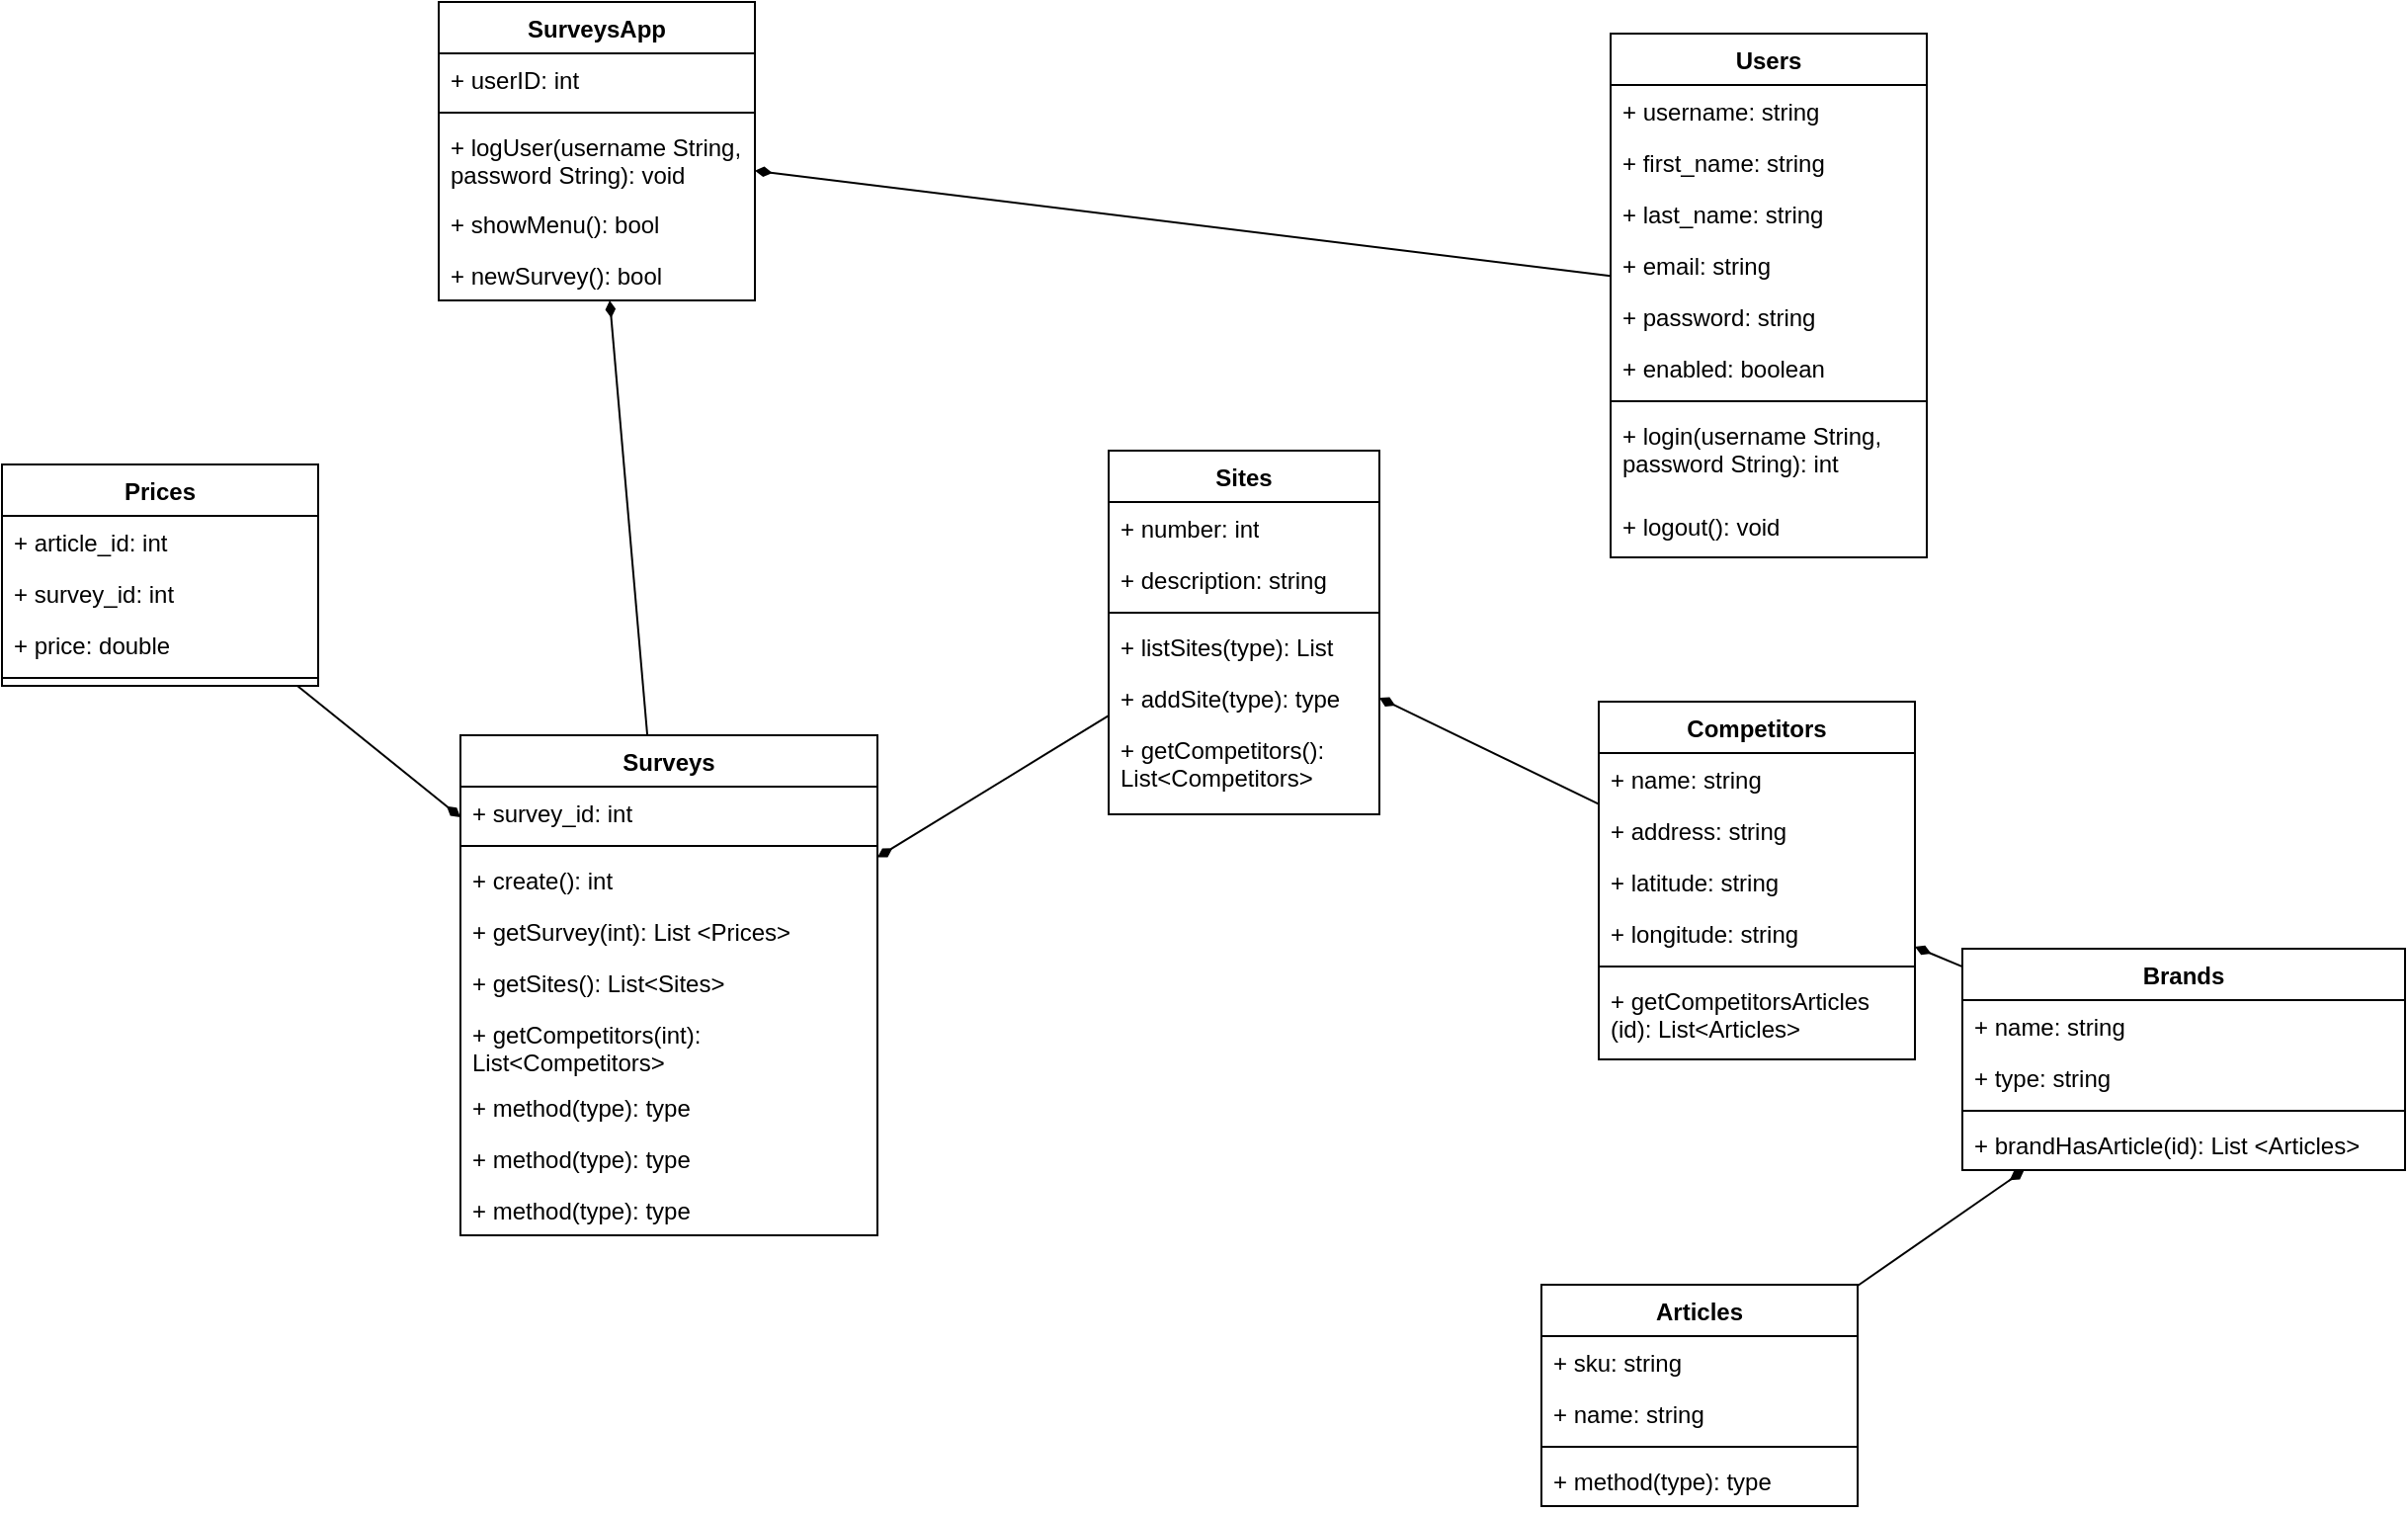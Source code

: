 <mxfile version="24.7.16">
  <diagram name="Página-1" id="CTo-NQfOwgLuIsPbYcQu">
    <mxGraphModel dx="1566" dy="1206" grid="0" gridSize="10" guides="1" tooltips="1" connect="1" arrows="1" fold="1" page="0" pageScale="1" pageWidth="827" pageHeight="1169" math="0" shadow="0">
      <root>
        <mxCell id="0" />
        <mxCell id="1" parent="0" />
        <mxCell id="8L9yfN48BzI6VtHQ_48d-1" value="Surveys" style="swimlane;fontStyle=1;align=center;verticalAlign=top;childLayout=stackLayout;horizontal=1;startSize=26;horizontalStack=0;resizeParent=1;resizeParentMax=0;resizeLast=0;collapsible=1;marginBottom=0;whiteSpace=wrap;html=1;" parent="1" vertex="1">
          <mxGeometry x="-260" y="269" width="211" height="253" as="geometry" />
        </mxCell>
        <mxCell id="8L9yfN48BzI6VtHQ_48d-2" value="+ survey_id: int" style="text;strokeColor=none;fillColor=none;align=left;verticalAlign=top;spacingLeft=4;spacingRight=4;overflow=hidden;rotatable=0;points=[[0,0.5],[1,0.5]];portConstraint=eastwest;whiteSpace=wrap;html=1;" parent="8L9yfN48BzI6VtHQ_48d-1" vertex="1">
          <mxGeometry y="26" width="211" height="26" as="geometry" />
        </mxCell>
        <mxCell id="8L9yfN48BzI6VtHQ_48d-3" value="" style="line;strokeWidth=1;fillColor=none;align=left;verticalAlign=middle;spacingTop=-1;spacingLeft=3;spacingRight=3;rotatable=0;labelPosition=right;points=[];portConstraint=eastwest;strokeColor=inherit;" parent="8L9yfN48BzI6VtHQ_48d-1" vertex="1">
          <mxGeometry y="52" width="211" height="8" as="geometry" />
        </mxCell>
        <mxCell id="8L9yfN48BzI6VtHQ_48d-4" value="+ create(): int" style="text;strokeColor=none;fillColor=none;align=left;verticalAlign=top;spacingLeft=4;spacingRight=4;overflow=hidden;rotatable=0;points=[[0,0.5],[1,0.5]];portConstraint=eastwest;whiteSpace=wrap;html=1;" parent="8L9yfN48BzI6VtHQ_48d-1" vertex="1">
          <mxGeometry y="60" width="211" height="26" as="geometry" />
        </mxCell>
        <mxCell id="wmeQKVlpqXdMZzNfLxXZ-26" value="+ getSurvey(int): List &amp;lt;Prices&amp;gt;" style="text;strokeColor=none;fillColor=none;align=left;verticalAlign=top;spacingLeft=4;spacingRight=4;overflow=hidden;rotatable=0;points=[[0,0.5],[1,0.5]];portConstraint=eastwest;whiteSpace=wrap;html=1;" parent="8L9yfN48BzI6VtHQ_48d-1" vertex="1">
          <mxGeometry y="86" width="211" height="26" as="geometry" />
        </mxCell>
        <mxCell id="wmeQKVlpqXdMZzNfLxXZ-27" value="+ getSites(): List&amp;lt;Sites&amp;gt;" style="text;strokeColor=none;fillColor=none;align=left;verticalAlign=top;spacingLeft=4;spacingRight=4;overflow=hidden;rotatable=0;points=[[0,0.5],[1,0.5]];portConstraint=eastwest;whiteSpace=wrap;html=1;" parent="8L9yfN48BzI6VtHQ_48d-1" vertex="1">
          <mxGeometry y="112" width="211" height="26" as="geometry" />
        </mxCell>
        <mxCell id="wmeQKVlpqXdMZzNfLxXZ-28" value="+ getCompetitors(int): List&amp;lt;Competitors&amp;gt;" style="text;strokeColor=none;fillColor=none;align=left;verticalAlign=top;spacingLeft=4;spacingRight=4;overflow=hidden;rotatable=0;points=[[0,0.5],[1,0.5]];portConstraint=eastwest;whiteSpace=wrap;html=1;" parent="8L9yfN48BzI6VtHQ_48d-1" vertex="1">
          <mxGeometry y="138" width="211" height="37" as="geometry" />
        </mxCell>
        <mxCell id="50KNkE4EOE2CRhl1W9CX-40" value="+ method(type): type" style="text;strokeColor=none;fillColor=none;align=left;verticalAlign=top;spacingLeft=4;spacingRight=4;overflow=hidden;rotatable=0;points=[[0,0.5],[1,0.5]];portConstraint=eastwest;whiteSpace=wrap;html=1;" vertex="1" parent="8L9yfN48BzI6VtHQ_48d-1">
          <mxGeometry y="175" width="211" height="26" as="geometry" />
        </mxCell>
        <mxCell id="50KNkE4EOE2CRhl1W9CX-41" value="+ method(type): type" style="text;strokeColor=none;fillColor=none;align=left;verticalAlign=top;spacingLeft=4;spacingRight=4;overflow=hidden;rotatable=0;points=[[0,0.5],[1,0.5]];portConstraint=eastwest;whiteSpace=wrap;html=1;" vertex="1" parent="8L9yfN48BzI6VtHQ_48d-1">
          <mxGeometry y="201" width="211" height="26" as="geometry" />
        </mxCell>
        <mxCell id="50KNkE4EOE2CRhl1W9CX-42" value="+ method(type): type" style="text;strokeColor=none;fillColor=none;align=left;verticalAlign=top;spacingLeft=4;spacingRight=4;overflow=hidden;rotatable=0;points=[[0,0.5],[1,0.5]];portConstraint=eastwest;whiteSpace=wrap;html=1;" vertex="1" parent="8L9yfN48BzI6VtHQ_48d-1">
          <mxGeometry y="227" width="211" height="26" as="geometry" />
        </mxCell>
        <mxCell id="wmeQKVlpqXdMZzNfLxXZ-2" value="Sites" style="swimlane;fontStyle=1;align=center;verticalAlign=top;childLayout=stackLayout;horizontal=1;startSize=26;horizontalStack=0;resizeParent=1;resizeParentMax=0;resizeLast=0;collapsible=1;marginBottom=0;whiteSpace=wrap;html=1;" parent="1" vertex="1">
          <mxGeometry x="68" y="125" width="137" height="184" as="geometry" />
        </mxCell>
        <mxCell id="wmeQKVlpqXdMZzNfLxXZ-3" value="+ number: int" style="text;strokeColor=none;fillColor=none;align=left;verticalAlign=top;spacingLeft=4;spacingRight=4;overflow=hidden;rotatable=0;points=[[0,0.5],[1,0.5]];portConstraint=eastwest;whiteSpace=wrap;html=1;" parent="wmeQKVlpqXdMZzNfLxXZ-2" vertex="1">
          <mxGeometry y="26" width="137" height="26" as="geometry" />
        </mxCell>
        <mxCell id="50KNkE4EOE2CRhl1W9CX-15" value="+ description: string" style="text;strokeColor=none;fillColor=none;align=left;verticalAlign=top;spacingLeft=4;spacingRight=4;overflow=hidden;rotatable=0;points=[[0,0.5],[1,0.5]];portConstraint=eastwest;whiteSpace=wrap;html=1;" vertex="1" parent="wmeQKVlpqXdMZzNfLxXZ-2">
          <mxGeometry y="52" width="137" height="26" as="geometry" />
        </mxCell>
        <mxCell id="wmeQKVlpqXdMZzNfLxXZ-4" value="" style="line;strokeWidth=1;fillColor=none;align=left;verticalAlign=middle;spacingTop=-1;spacingLeft=3;spacingRight=3;rotatable=0;labelPosition=right;points=[];portConstraint=eastwest;strokeColor=inherit;" parent="wmeQKVlpqXdMZzNfLxXZ-2" vertex="1">
          <mxGeometry y="78" width="137" height="8" as="geometry" />
        </mxCell>
        <mxCell id="wmeQKVlpqXdMZzNfLxXZ-5" value="+ listSites(type): List" style="text;strokeColor=none;fillColor=none;align=left;verticalAlign=top;spacingLeft=4;spacingRight=4;overflow=hidden;rotatable=0;points=[[0,0.5],[1,0.5]];portConstraint=eastwest;whiteSpace=wrap;html=1;" parent="wmeQKVlpqXdMZzNfLxXZ-2" vertex="1">
          <mxGeometry y="86" width="137" height="26" as="geometry" />
        </mxCell>
        <mxCell id="50KNkE4EOE2CRhl1W9CX-31" value="+ addSite(type): type" style="text;strokeColor=none;fillColor=none;align=left;verticalAlign=top;spacingLeft=4;spacingRight=4;overflow=hidden;rotatable=0;points=[[0,0.5],[1,0.5]];portConstraint=eastwest;whiteSpace=wrap;html=1;" vertex="1" parent="wmeQKVlpqXdMZzNfLxXZ-2">
          <mxGeometry y="112" width="137" height="26" as="geometry" />
        </mxCell>
        <mxCell id="50KNkE4EOE2CRhl1W9CX-44" value="+ getCompetitors(): List&amp;lt;Competitors&amp;gt;" style="text;strokeColor=none;fillColor=none;align=left;verticalAlign=top;spacingLeft=4;spacingRight=4;overflow=hidden;rotatable=0;points=[[0,0.5],[1,0.5]];portConstraint=eastwest;whiteSpace=wrap;html=1;" vertex="1" parent="wmeQKVlpqXdMZzNfLxXZ-2">
          <mxGeometry y="138" width="137" height="46" as="geometry" />
        </mxCell>
        <mxCell id="wmeQKVlpqXdMZzNfLxXZ-6" value="Competitors" style="swimlane;fontStyle=1;align=center;verticalAlign=top;childLayout=stackLayout;horizontal=1;startSize=26;horizontalStack=0;resizeParent=1;resizeParentMax=0;resizeLast=0;collapsible=1;marginBottom=0;whiteSpace=wrap;html=1;" parent="1" vertex="1">
          <mxGeometry x="316" y="252" width="160" height="181" as="geometry" />
        </mxCell>
        <mxCell id="wmeQKVlpqXdMZzNfLxXZ-7" value="+ name: string" style="text;strokeColor=none;fillColor=none;align=left;verticalAlign=top;spacingLeft=4;spacingRight=4;overflow=hidden;rotatable=0;points=[[0,0.5],[1,0.5]];portConstraint=eastwest;whiteSpace=wrap;html=1;" parent="wmeQKVlpqXdMZzNfLxXZ-6" vertex="1">
          <mxGeometry y="26" width="160" height="26" as="geometry" />
        </mxCell>
        <mxCell id="50KNkE4EOE2CRhl1W9CX-19" value="+ address: string" style="text;strokeColor=none;fillColor=none;align=left;verticalAlign=top;spacingLeft=4;spacingRight=4;overflow=hidden;rotatable=0;points=[[0,0.5],[1,0.5]];portConstraint=eastwest;whiteSpace=wrap;html=1;" vertex="1" parent="wmeQKVlpqXdMZzNfLxXZ-6">
          <mxGeometry y="52" width="160" height="26" as="geometry" />
        </mxCell>
        <mxCell id="50KNkE4EOE2CRhl1W9CX-20" value="+ latitude: string" style="text;strokeColor=none;fillColor=none;align=left;verticalAlign=top;spacingLeft=4;spacingRight=4;overflow=hidden;rotatable=0;points=[[0,0.5],[1,0.5]];portConstraint=eastwest;whiteSpace=wrap;html=1;" vertex="1" parent="wmeQKVlpqXdMZzNfLxXZ-6">
          <mxGeometry y="78" width="160" height="26" as="geometry" />
        </mxCell>
        <mxCell id="50KNkE4EOE2CRhl1W9CX-21" value="+ longitude: string" style="text;strokeColor=none;fillColor=none;align=left;verticalAlign=top;spacingLeft=4;spacingRight=4;overflow=hidden;rotatable=0;points=[[0,0.5],[1,0.5]];portConstraint=eastwest;whiteSpace=wrap;html=1;" vertex="1" parent="wmeQKVlpqXdMZzNfLxXZ-6">
          <mxGeometry y="104" width="160" height="26" as="geometry" />
        </mxCell>
        <mxCell id="wmeQKVlpqXdMZzNfLxXZ-8" value="" style="line;strokeWidth=1;fillColor=none;align=left;verticalAlign=middle;spacingTop=-1;spacingLeft=3;spacingRight=3;rotatable=0;labelPosition=right;points=[];portConstraint=eastwest;strokeColor=inherit;" parent="wmeQKVlpqXdMZzNfLxXZ-6" vertex="1">
          <mxGeometry y="130" width="160" height="8" as="geometry" />
        </mxCell>
        <mxCell id="wmeQKVlpqXdMZzNfLxXZ-9" value="+ getCompetitorsArticles (id): List&amp;lt;Articles&amp;gt;" style="text;strokeColor=none;fillColor=none;align=left;verticalAlign=top;spacingLeft=4;spacingRight=4;overflow=hidden;rotatable=0;points=[[0,0.5],[1,0.5]];portConstraint=eastwest;whiteSpace=wrap;html=1;" parent="wmeQKVlpqXdMZzNfLxXZ-6" vertex="1">
          <mxGeometry y="138" width="160" height="43" as="geometry" />
        </mxCell>
        <mxCell id="wmeQKVlpqXdMZzNfLxXZ-10" value="Brands&lt;span style=&quot;color: rgba(0, 0, 0, 0); font-family: monospace; font-size: 0px; font-weight: 400; text-align: start; text-wrap: nowrap;&quot;&gt;%3CmxGraphModel%3E%3Croot%3E%3CmxCell%20id%3D%220%22%2F%3E%3CmxCell%20id%3D%221%22%20parent%3D%220%22%2F%3E%3CmxCell%20id%3D%222%22%20value%3D%22Prices%22%20style%3D%22swimlane%3BfontStyle%3D1%3Balign%3Dcenter%3BverticalAlign%3Dtop%3BchildLayout%3DstackLayout%3Bhorizontal%3D1%3BstartSize%3D26%3BhorizontalStack%3D0%3BresizeParent%3D1%3BresizeParentMax%3D0%3BresizeLast%3D0%3Bcollapsible%3D1%3BmarginBottom%3D0%3BwhiteSpace%3Dwrap%3Bhtml%3D1%3B%22%20vertex%3D%221%22%20parent%3D%221%22%3E%3CmxGeometry%20x%3D%22180%22%20y%3D%22208%22%20width%3D%22160%22%20height%3D%2286%22%20as%3D%22geometry%22%2F%3E%3C%2FmxCell%3E%3CmxCell%20id%3D%223%22%20value%3D%22%2B%20field%3A%20type%22%20style%3D%22text%3BstrokeColor%3Dnone%3BfillColor%3Dnone%3Balign%3Dleft%3BverticalAlign%3Dtop%3BspacingLeft%3D4%3BspacingRight%3D4%3Boverflow%3Dhidden%3Brotatable%3D0%3Bpoints%3D%5B%5B0%2C0.5%5D%2C%5B1%2C0.5%5D%5D%3BportConstraint%3Deastwest%3BwhiteSpace%3Dwrap%3Bhtml%3D1%3B%22%20vertex%3D%221%22%20parent%3D%222%22%3E%3CmxGeometry%20y%3D%2226%22%20width%3D%22160%22%20height%3D%2226%22%20as%3D%22geometry%22%2F%3E%3C%2FmxCell%3E%3CmxCell%20id%3D%224%22%20value%3D%22%22%20style%3D%22line%3BstrokeWidth%3D1%3BfillColor%3Dnone%3Balign%3Dleft%3BverticalAlign%3Dmiddle%3BspacingTop%3D-1%3BspacingLeft%3D3%3BspacingRight%3D3%3Brotatable%3D0%3BlabelPosition%3Dright%3Bpoints%3D%5B%5D%3BportConstraint%3Deastwest%3BstrokeColor%3Dinherit%3B%22%20vertex%3D%221%22%20parent%3D%222%22%3E%3CmxGeometry%20y%3D%2252%22%20width%3D%22160%22%20height%3D%228%22%20as%3D%22geometry%22%2F%3E%3C%2FmxCell%3E%3CmxCell%20id%3D%225%22%20value%3D%22%2B%20method(type)%3A%20type%22%20style%3D%22text%3BstrokeColor%3Dnone%3BfillColor%3Dnone%3Balign%3Dleft%3BverticalAlign%3Dtop%3BspacingLeft%3D4%3BspacingRight%3D4%3Boverflow%3Dhidden%3Brotatable%3D0%3Bpoints%3D%5B%5B0%2C0.5%5D%2C%5B1%2C0.5%5D%5D%3BportConstraint%3Deastwest%3BwhiteSpace%3Dwrap%3Bhtml%3D1%3B%22%20vertex%3D%221%22%20parent%3D%222%22%3E%3CmxGeometry%20y%3D%2260%22%20width%3D%22160%22%20height%3D%2226%22%20as%3D%22geometry%22%2F%3E%3C%2FmxCell%3E%3C%2Froot%3E%3C%2FmxGraphModel%3E&lt;/span&gt;" style="swimlane;fontStyle=1;align=center;verticalAlign=top;childLayout=stackLayout;horizontal=1;startSize=26;horizontalStack=0;resizeParent=1;resizeParentMax=0;resizeLast=0;collapsible=1;marginBottom=0;whiteSpace=wrap;html=1;" parent="1" vertex="1">
          <mxGeometry x="500" y="377" width="224" height="112" as="geometry" />
        </mxCell>
        <mxCell id="wmeQKVlpqXdMZzNfLxXZ-11" value="+ name: string" style="text;strokeColor=none;fillColor=none;align=left;verticalAlign=top;spacingLeft=4;spacingRight=4;overflow=hidden;rotatable=0;points=[[0,0.5],[1,0.5]];portConstraint=eastwest;whiteSpace=wrap;html=1;" parent="wmeQKVlpqXdMZzNfLxXZ-10" vertex="1">
          <mxGeometry y="26" width="224" height="26" as="geometry" />
        </mxCell>
        <mxCell id="50KNkE4EOE2CRhl1W9CX-10" value="+ type: string" style="text;strokeColor=none;fillColor=none;align=left;verticalAlign=top;spacingLeft=4;spacingRight=4;overflow=hidden;rotatable=0;points=[[0,0.5],[1,0.5]];portConstraint=eastwest;whiteSpace=wrap;html=1;" vertex="1" parent="wmeQKVlpqXdMZzNfLxXZ-10">
          <mxGeometry y="52" width="224" height="26" as="geometry" />
        </mxCell>
        <mxCell id="wmeQKVlpqXdMZzNfLxXZ-12" value="" style="line;strokeWidth=1;fillColor=none;align=left;verticalAlign=middle;spacingTop=-1;spacingLeft=3;spacingRight=3;rotatable=0;labelPosition=right;points=[];portConstraint=eastwest;strokeColor=inherit;" parent="wmeQKVlpqXdMZzNfLxXZ-10" vertex="1">
          <mxGeometry y="78" width="224" height="8" as="geometry" />
        </mxCell>
        <mxCell id="wmeQKVlpqXdMZzNfLxXZ-13" value="+ brandHasArticle(id): List &amp;lt;Articles&amp;gt;" style="text;strokeColor=none;fillColor=none;align=left;verticalAlign=top;spacingLeft=4;spacingRight=4;overflow=hidden;rotatable=0;points=[[0,0.5],[1,0.5]];portConstraint=eastwest;whiteSpace=wrap;html=1;" parent="wmeQKVlpqXdMZzNfLxXZ-10" vertex="1">
          <mxGeometry y="86" width="224" height="26" as="geometry" />
        </mxCell>
        <mxCell id="wmeQKVlpqXdMZzNfLxXZ-14" value="Articles" style="swimlane;fontStyle=1;align=center;verticalAlign=top;childLayout=stackLayout;horizontal=1;startSize=26;horizontalStack=0;resizeParent=1;resizeParentMax=0;resizeLast=0;collapsible=1;marginBottom=0;whiteSpace=wrap;html=1;" parent="1" vertex="1">
          <mxGeometry x="287" y="547" width="160" height="112" as="geometry" />
        </mxCell>
        <mxCell id="50KNkE4EOE2CRhl1W9CX-8" value="+ sku: string" style="text;strokeColor=none;fillColor=none;align=left;verticalAlign=top;spacingLeft=4;spacingRight=4;overflow=hidden;rotatable=0;points=[[0,0.5],[1,0.5]];portConstraint=eastwest;whiteSpace=wrap;html=1;" vertex="1" parent="wmeQKVlpqXdMZzNfLxXZ-14">
          <mxGeometry y="26" width="160" height="26" as="geometry" />
        </mxCell>
        <mxCell id="50KNkE4EOE2CRhl1W9CX-9" value="+ name: string" style="text;strokeColor=none;fillColor=none;align=left;verticalAlign=top;spacingLeft=4;spacingRight=4;overflow=hidden;rotatable=0;points=[[0,0.5],[1,0.5]];portConstraint=eastwest;whiteSpace=wrap;html=1;" vertex="1" parent="wmeQKVlpqXdMZzNfLxXZ-14">
          <mxGeometry y="52" width="160" height="26" as="geometry" />
        </mxCell>
        <mxCell id="wmeQKVlpqXdMZzNfLxXZ-16" value="" style="line;strokeWidth=1;fillColor=none;align=left;verticalAlign=middle;spacingTop=-1;spacingLeft=3;spacingRight=3;rotatable=0;labelPosition=right;points=[];portConstraint=eastwest;strokeColor=inherit;" parent="wmeQKVlpqXdMZzNfLxXZ-14" vertex="1">
          <mxGeometry y="78" width="160" height="8" as="geometry" />
        </mxCell>
        <mxCell id="wmeQKVlpqXdMZzNfLxXZ-17" value="+ method(type): type" style="text;strokeColor=none;fillColor=none;align=left;verticalAlign=top;spacingLeft=4;spacingRight=4;overflow=hidden;rotatable=0;points=[[0,0.5],[1,0.5]];portConstraint=eastwest;whiteSpace=wrap;html=1;" parent="wmeQKVlpqXdMZzNfLxXZ-14" vertex="1">
          <mxGeometry y="86" width="160" height="26" as="geometry" />
        </mxCell>
        <mxCell id="wmeQKVlpqXdMZzNfLxXZ-18" value="Prices" style="swimlane;fontStyle=1;align=center;verticalAlign=top;childLayout=stackLayout;horizontal=1;startSize=26;horizontalStack=0;resizeParent=1;resizeParentMax=0;resizeLast=0;collapsible=1;marginBottom=0;whiteSpace=wrap;html=1;" parent="1" vertex="1">
          <mxGeometry x="-492" y="132" width="160" height="112" as="geometry" />
        </mxCell>
        <mxCell id="wmeQKVlpqXdMZzNfLxXZ-19" value="+ article_id: int" style="text;strokeColor=none;fillColor=none;align=left;verticalAlign=top;spacingLeft=4;spacingRight=4;overflow=hidden;rotatable=0;points=[[0,0.5],[1,0.5]];portConstraint=eastwest;whiteSpace=wrap;html=1;" parent="wmeQKVlpqXdMZzNfLxXZ-18" vertex="1">
          <mxGeometry y="26" width="160" height="26" as="geometry" />
        </mxCell>
        <mxCell id="50KNkE4EOE2CRhl1W9CX-38" value="+ survey_id: int" style="text;strokeColor=none;fillColor=none;align=left;verticalAlign=top;spacingLeft=4;spacingRight=4;overflow=hidden;rotatable=0;points=[[0,0.5],[1,0.5]];portConstraint=eastwest;whiteSpace=wrap;html=1;" vertex="1" parent="wmeQKVlpqXdMZzNfLxXZ-18">
          <mxGeometry y="52" width="160" height="26" as="geometry" />
        </mxCell>
        <mxCell id="50KNkE4EOE2CRhl1W9CX-39" value="+ price: double" style="text;strokeColor=none;fillColor=none;align=left;verticalAlign=top;spacingLeft=4;spacingRight=4;overflow=hidden;rotatable=0;points=[[0,0.5],[1,0.5]];portConstraint=eastwest;whiteSpace=wrap;html=1;" vertex="1" parent="wmeQKVlpqXdMZzNfLxXZ-18">
          <mxGeometry y="78" width="160" height="26" as="geometry" />
        </mxCell>
        <mxCell id="wmeQKVlpqXdMZzNfLxXZ-20" value="" style="line;strokeWidth=1;fillColor=none;align=left;verticalAlign=middle;spacingTop=-1;spacingLeft=3;spacingRight=3;rotatable=0;labelPosition=right;points=[];portConstraint=eastwest;strokeColor=inherit;" parent="wmeQKVlpqXdMZzNfLxXZ-18" vertex="1">
          <mxGeometry y="104" width="160" height="8" as="geometry" />
        </mxCell>
        <mxCell id="wmeQKVlpqXdMZzNfLxXZ-22" value="Users" style="swimlane;fontStyle=1;align=center;verticalAlign=top;childLayout=stackLayout;horizontal=1;startSize=26;horizontalStack=0;resizeParent=1;resizeParentMax=0;resizeLast=0;collapsible=1;marginBottom=0;whiteSpace=wrap;html=1;" parent="1" vertex="1">
          <mxGeometry x="322" y="-86" width="160" height="265" as="geometry" />
        </mxCell>
        <mxCell id="wmeQKVlpqXdMZzNfLxXZ-23" value="+ username: string" style="text;strokeColor=none;fillColor=none;align=left;verticalAlign=top;spacingLeft=4;spacingRight=4;overflow=hidden;rotatable=0;points=[[0,0.5],[1,0.5]];portConstraint=eastwest;whiteSpace=wrap;html=1;" parent="wmeQKVlpqXdMZzNfLxXZ-22" vertex="1">
          <mxGeometry y="26" width="160" height="26" as="geometry" />
        </mxCell>
        <mxCell id="50KNkE4EOE2CRhl1W9CX-1" value="+ first_name: string" style="text;strokeColor=none;fillColor=none;align=left;verticalAlign=top;spacingLeft=4;spacingRight=4;overflow=hidden;rotatable=0;points=[[0,0.5],[1,0.5]];portConstraint=eastwest;whiteSpace=wrap;html=1;" vertex="1" parent="wmeQKVlpqXdMZzNfLxXZ-22">
          <mxGeometry y="52" width="160" height="26" as="geometry" />
        </mxCell>
        <mxCell id="50KNkE4EOE2CRhl1W9CX-2" value="+ last_name: string" style="text;strokeColor=none;fillColor=none;align=left;verticalAlign=top;spacingLeft=4;spacingRight=4;overflow=hidden;rotatable=0;points=[[0,0.5],[1,0.5]];portConstraint=eastwest;whiteSpace=wrap;html=1;" vertex="1" parent="wmeQKVlpqXdMZzNfLxXZ-22">
          <mxGeometry y="78" width="160" height="26" as="geometry" />
        </mxCell>
        <mxCell id="50KNkE4EOE2CRhl1W9CX-3" value="+ email: string" style="text;strokeColor=none;fillColor=none;align=left;verticalAlign=top;spacingLeft=4;spacingRight=4;overflow=hidden;rotatable=0;points=[[0,0.5],[1,0.5]];portConstraint=eastwest;whiteSpace=wrap;html=1;" vertex="1" parent="wmeQKVlpqXdMZzNfLxXZ-22">
          <mxGeometry y="104" width="160" height="26" as="geometry" />
        </mxCell>
        <mxCell id="50KNkE4EOE2CRhl1W9CX-7" value="+ password: string" style="text;strokeColor=none;fillColor=none;align=left;verticalAlign=top;spacingLeft=4;spacingRight=4;overflow=hidden;rotatable=0;points=[[0,0.5],[1,0.5]];portConstraint=eastwest;whiteSpace=wrap;html=1;" vertex="1" parent="wmeQKVlpqXdMZzNfLxXZ-22">
          <mxGeometry y="130" width="160" height="26" as="geometry" />
        </mxCell>
        <mxCell id="50KNkE4EOE2CRhl1W9CX-16" value="+ enabled: boolean" style="text;strokeColor=none;fillColor=none;align=left;verticalAlign=top;spacingLeft=4;spacingRight=4;overflow=hidden;rotatable=0;points=[[0,0.5],[1,0.5]];portConstraint=eastwest;whiteSpace=wrap;html=1;" vertex="1" parent="wmeQKVlpqXdMZzNfLxXZ-22">
          <mxGeometry y="156" width="160" height="26" as="geometry" />
        </mxCell>
        <mxCell id="wmeQKVlpqXdMZzNfLxXZ-24" value="" style="line;strokeWidth=1;fillColor=none;align=left;verticalAlign=middle;spacingTop=-1;spacingLeft=3;spacingRight=3;rotatable=0;labelPosition=right;points=[];portConstraint=eastwest;strokeColor=inherit;" parent="wmeQKVlpqXdMZzNfLxXZ-22" vertex="1">
          <mxGeometry y="182" width="160" height="8" as="geometry" />
        </mxCell>
        <mxCell id="wmeQKVlpqXdMZzNfLxXZ-25" value="+ login(username String, password String): int" style="text;strokeColor=none;fillColor=none;align=left;verticalAlign=top;spacingLeft=4;spacingRight=4;overflow=hidden;rotatable=0;points=[[0,0.5],[1,0.5]];portConstraint=eastwest;whiteSpace=wrap;html=1;" parent="wmeQKVlpqXdMZzNfLxXZ-22" vertex="1">
          <mxGeometry y="190" width="160" height="46" as="geometry" />
        </mxCell>
        <mxCell id="50KNkE4EOE2CRhl1W9CX-17" value="+ logout(): void" style="text;strokeColor=none;fillColor=none;align=left;verticalAlign=top;spacingLeft=4;spacingRight=4;overflow=hidden;rotatable=0;points=[[0,0.5],[1,0.5]];portConstraint=eastwest;whiteSpace=wrap;html=1;" vertex="1" parent="wmeQKVlpqXdMZzNfLxXZ-22">
          <mxGeometry y="236" width="160" height="29" as="geometry" />
        </mxCell>
        <mxCell id="50KNkE4EOE2CRhl1W9CX-28" style="rounded=0;orthogonalLoop=1;jettySize=auto;html=1;endArrow=none;endFill=0;startArrow=diamondThin;startFill=1;" edge="1" parent="1" source="50KNkE4EOE2CRhl1W9CX-24" target="wmeQKVlpqXdMZzNfLxXZ-22">
          <mxGeometry relative="1" as="geometry" />
        </mxCell>
        <mxCell id="50KNkE4EOE2CRhl1W9CX-24" value="SurveysApp" style="swimlane;fontStyle=1;align=center;verticalAlign=top;childLayout=stackLayout;horizontal=1;startSize=26;horizontalStack=0;resizeParent=1;resizeParentMax=0;resizeLast=0;collapsible=1;marginBottom=0;whiteSpace=wrap;html=1;" vertex="1" parent="1">
          <mxGeometry x="-271" y="-102" width="160" height="151" as="geometry" />
        </mxCell>
        <mxCell id="50KNkE4EOE2CRhl1W9CX-25" value="+ userID: int" style="text;strokeColor=none;fillColor=none;align=left;verticalAlign=top;spacingLeft=4;spacingRight=4;overflow=hidden;rotatable=0;points=[[0,0.5],[1,0.5]];portConstraint=eastwest;whiteSpace=wrap;html=1;" vertex="1" parent="50KNkE4EOE2CRhl1W9CX-24">
          <mxGeometry y="26" width="160" height="26" as="geometry" />
        </mxCell>
        <mxCell id="50KNkE4EOE2CRhl1W9CX-26" value="" style="line;strokeWidth=1;fillColor=none;align=left;verticalAlign=middle;spacingTop=-1;spacingLeft=3;spacingRight=3;rotatable=0;labelPosition=right;points=[];portConstraint=eastwest;strokeColor=inherit;" vertex="1" parent="50KNkE4EOE2CRhl1W9CX-24">
          <mxGeometry y="52" width="160" height="8" as="geometry" />
        </mxCell>
        <mxCell id="50KNkE4EOE2CRhl1W9CX-27" value="+ logUser(username String, password String): void" style="text;strokeColor=none;fillColor=none;align=left;verticalAlign=top;spacingLeft=4;spacingRight=4;overflow=hidden;rotatable=0;points=[[0,0.5],[1,0.5]];portConstraint=eastwest;whiteSpace=wrap;html=1;" vertex="1" parent="50KNkE4EOE2CRhl1W9CX-24">
          <mxGeometry y="60" width="160" height="39" as="geometry" />
        </mxCell>
        <mxCell id="50KNkE4EOE2CRhl1W9CX-29" value="+ showMenu(): bool" style="text;strokeColor=none;fillColor=none;align=left;verticalAlign=top;spacingLeft=4;spacingRight=4;overflow=hidden;rotatable=0;points=[[0,0.5],[1,0.5]];portConstraint=eastwest;whiteSpace=wrap;html=1;" vertex="1" parent="50KNkE4EOE2CRhl1W9CX-24">
          <mxGeometry y="99" width="160" height="26" as="geometry" />
        </mxCell>
        <mxCell id="50KNkE4EOE2CRhl1W9CX-32" value="+ newSurvey(): bool" style="text;strokeColor=none;fillColor=none;align=left;verticalAlign=top;spacingLeft=4;spacingRight=4;overflow=hidden;rotatable=0;points=[[0,0.5],[1,0.5]];portConstraint=eastwest;whiteSpace=wrap;html=1;" vertex="1" parent="50KNkE4EOE2CRhl1W9CX-24">
          <mxGeometry y="125" width="160" height="26" as="geometry" />
        </mxCell>
        <mxCell id="50KNkE4EOE2CRhl1W9CX-36" style="rounded=0;orthogonalLoop=1;jettySize=auto;html=1;endArrow=none;endFill=0;startArrow=diamondThin;startFill=1;" edge="1" parent="1" source="50KNkE4EOE2CRhl1W9CX-24" target="8L9yfN48BzI6VtHQ_48d-1">
          <mxGeometry relative="1" as="geometry">
            <mxPoint x="-101" y="38" as="sourcePoint" />
            <mxPoint x="332" y="54" as="targetPoint" />
          </mxGeometry>
        </mxCell>
        <mxCell id="50KNkE4EOE2CRhl1W9CX-37" style="rounded=0;orthogonalLoop=1;jettySize=auto;html=1;endArrow=none;endFill=0;startArrow=diamondThin;startFill=1;" edge="1" parent="1" source="8L9yfN48BzI6VtHQ_48d-1" target="wmeQKVlpqXdMZzNfLxXZ-18">
          <mxGeometry relative="1" as="geometry">
            <mxPoint x="-174" y="59" as="sourcePoint" />
            <mxPoint x="-152" y="279" as="targetPoint" />
          </mxGeometry>
        </mxCell>
        <mxCell id="50KNkE4EOE2CRhl1W9CX-43" style="rounded=0;orthogonalLoop=1;jettySize=auto;html=1;endArrow=none;endFill=0;startArrow=diamondThin;startFill=1;" edge="1" parent="1" source="8L9yfN48BzI6VtHQ_48d-1" target="wmeQKVlpqXdMZzNfLxXZ-2">
          <mxGeometry relative="1" as="geometry">
            <mxPoint x="-39" y="408" as="sourcePoint" />
            <mxPoint x="127" y="422" as="targetPoint" />
          </mxGeometry>
        </mxCell>
        <mxCell id="50KNkE4EOE2CRhl1W9CX-45" style="rounded=0;orthogonalLoop=1;jettySize=auto;html=1;endArrow=none;endFill=0;startArrow=diamondThin;startFill=1;" edge="1" parent="1" source="wmeQKVlpqXdMZzNfLxXZ-10" target="wmeQKVlpqXdMZzNfLxXZ-14">
          <mxGeometry relative="1" as="geometry">
            <mxPoint x="-39" y="423" as="sourcePoint" />
            <mxPoint x="112" y="448" as="targetPoint" />
          </mxGeometry>
        </mxCell>
        <mxCell id="50KNkE4EOE2CRhl1W9CX-46" style="rounded=0;orthogonalLoop=1;jettySize=auto;html=1;endArrow=none;endFill=0;startArrow=diamondThin;startFill=1;" edge="1" parent="1" source="wmeQKVlpqXdMZzNfLxXZ-2" target="wmeQKVlpqXdMZzNfLxXZ-6">
          <mxGeometry relative="1" as="geometry">
            <mxPoint x="591" y="397" as="sourcePoint" />
            <mxPoint x="433" y="557" as="targetPoint" />
          </mxGeometry>
        </mxCell>
        <mxCell id="50KNkE4EOE2CRhl1W9CX-47" style="rounded=0;orthogonalLoop=1;jettySize=auto;html=1;endArrow=none;endFill=0;startArrow=diamondThin;startFill=1;" edge="1" parent="1" source="wmeQKVlpqXdMZzNfLxXZ-6" target="wmeQKVlpqXdMZzNfLxXZ-10">
          <mxGeometry relative="1" as="geometry">
            <mxPoint x="215" y="258" as="sourcePoint" />
            <mxPoint x="326" y="308" as="targetPoint" />
          </mxGeometry>
        </mxCell>
      </root>
    </mxGraphModel>
  </diagram>
</mxfile>

